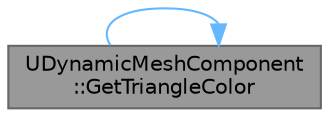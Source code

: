 digraph "UDynamicMeshComponent::GetTriangleColor"
{
 // INTERACTIVE_SVG=YES
 // LATEX_PDF_SIZE
  bgcolor="transparent";
  edge [fontname=Helvetica,fontsize=10,labelfontname=Helvetica,labelfontsize=10];
  node [fontname=Helvetica,fontsize=10,shape=box,height=0.2,width=0.4];
  rankdir="LR";
  Node1 [id="Node000001",label="UDynamicMeshComponent\l::GetTriangleColor",height=0.2,width=0.4,color="gray40", fillcolor="grey60", style="filled", fontcolor="black",tooltip="This function is passed via lambda to the RenderProxy to be able to access TriangleColorFunc."];
  Node1 -> Node1 [id="edge1_Node000001_Node000001",color="steelblue1",style="solid",tooltip=" "];
}

